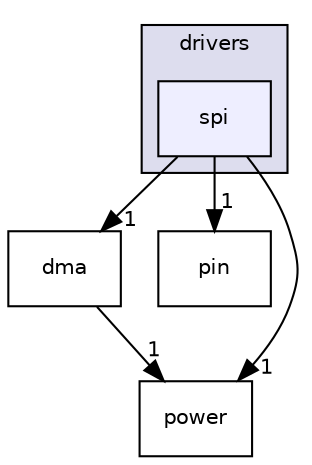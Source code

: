 digraph "spi" {
  compound=true
  node [ fontsize="10", fontname="Helvetica"];
  edge [ labelfontsize="10", labelfontname="Helvetica"];
  subgraph clusterdir_3272f9f9556099c0b986cb38fa788482 {
    graph [ bgcolor="#ddddee", pencolor="black", label="drivers" fontname="Helvetica", fontsize="10", URL="dir_3272f9f9556099c0b986cb38fa788482.html"]
  dir_a818d007c92bded37f068153f738ea5d [shape=box, label="spi", style="filled", fillcolor="#eeeeff", pencolor="black", URL="dir_a818d007c92bded37f068153f738ea5d.html"];
  }
  dir_faa26ff6a90439e286b5ccb8d5b2fb36 [shape=box label="dma" URL="dir_faa26ff6a90439e286b5ccb8d5b2fb36.html"];
  dir_7c4554949c0096211eedfa2401574096 [shape=box label="pin" URL="dir_7c4554949c0096211eedfa2401574096.html"];
  dir_713349a703b82cb11d29835304e1f8ed [shape=box label="power" URL="dir_713349a703b82cb11d29835304e1f8ed.html"];
  dir_faa26ff6a90439e286b5ccb8d5b2fb36->dir_713349a703b82cb11d29835304e1f8ed [headlabel="1", labeldistance=1.5 headhref="dir_000032_000024.html"];
  dir_a818d007c92bded37f068153f738ea5d->dir_faa26ff6a90439e286b5ccb8d5b2fb36 [headlabel="1", labeldistance=1.5 headhref="dir_000029_000032.html"];
  dir_a818d007c92bded37f068153f738ea5d->dir_7c4554949c0096211eedfa2401574096 [headlabel="1", labeldistance=1.5 headhref="dir_000029_000023.html"];
  dir_a818d007c92bded37f068153f738ea5d->dir_713349a703b82cb11d29835304e1f8ed [headlabel="1", labeldistance=1.5 headhref="dir_000029_000024.html"];
}
